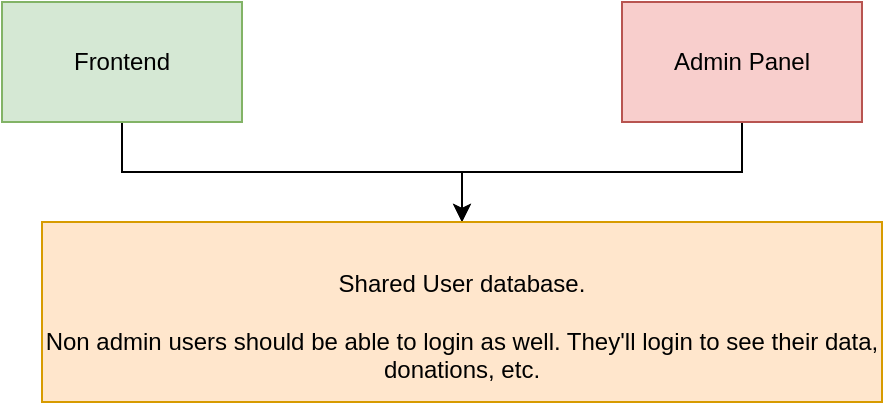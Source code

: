 <mxfile version="14.4.8" type="device"><diagram id="xZaV93bSzTCuTh7gANKU" name="Page-1"><mxGraphModel dx="810" dy="492" grid="1" gridSize="10" guides="1" tooltips="1" connect="1" arrows="1" fold="1" page="1" pageScale="1" pageWidth="850" pageHeight="1100" math="0" shadow="0"><root><mxCell id="0"/><mxCell id="1" parent="0"/><mxCell id="YBeeIcRdMzsMXzo5rkN2-5" style="edgeStyle=orthogonalEdgeStyle;rounded=0;orthogonalLoop=1;jettySize=auto;html=1;" edge="1" parent="1" source="YBeeIcRdMzsMXzo5rkN2-2" target="YBeeIcRdMzsMXzo5rkN2-4"><mxGeometry relative="1" as="geometry"/></mxCell><mxCell id="YBeeIcRdMzsMXzo5rkN2-2" value="Frontend" style="rounded=0;whiteSpace=wrap;html=1;fillColor=#d5e8d4;strokeColor=#82b366;glass=0;shadow=0;" vertex="1" parent="1"><mxGeometry x="160" y="150" width="120" height="60" as="geometry"/></mxCell><mxCell id="YBeeIcRdMzsMXzo5rkN2-6" style="edgeStyle=orthogonalEdgeStyle;rounded=0;orthogonalLoop=1;jettySize=auto;html=1;" edge="1" parent="1" source="YBeeIcRdMzsMXzo5rkN2-3" target="YBeeIcRdMzsMXzo5rkN2-4"><mxGeometry relative="1" as="geometry"/></mxCell><mxCell id="YBeeIcRdMzsMXzo5rkN2-3" value="Admin Panel" style="rounded=0;whiteSpace=wrap;html=1;fillColor=#f8cecc;strokeColor=#b85450;" vertex="1" parent="1"><mxGeometry x="470" y="150" width="120" height="60" as="geometry"/></mxCell><mxCell id="YBeeIcRdMzsMXzo5rkN2-4" value="&lt;br&gt;Shared User database.&lt;br&gt;&lt;br&gt;Non admin users should be able to login as well. They'll login to see their data, donations, etc." style="text;html=1;fillColor=#ffe6cc;align=center;verticalAlign=middle;whiteSpace=wrap;rounded=0;strokeColor=#d79b00;" vertex="1" parent="1"><mxGeometry x="180" y="260" width="420" height="90" as="geometry"/></mxCell></root></mxGraphModel></diagram></mxfile>